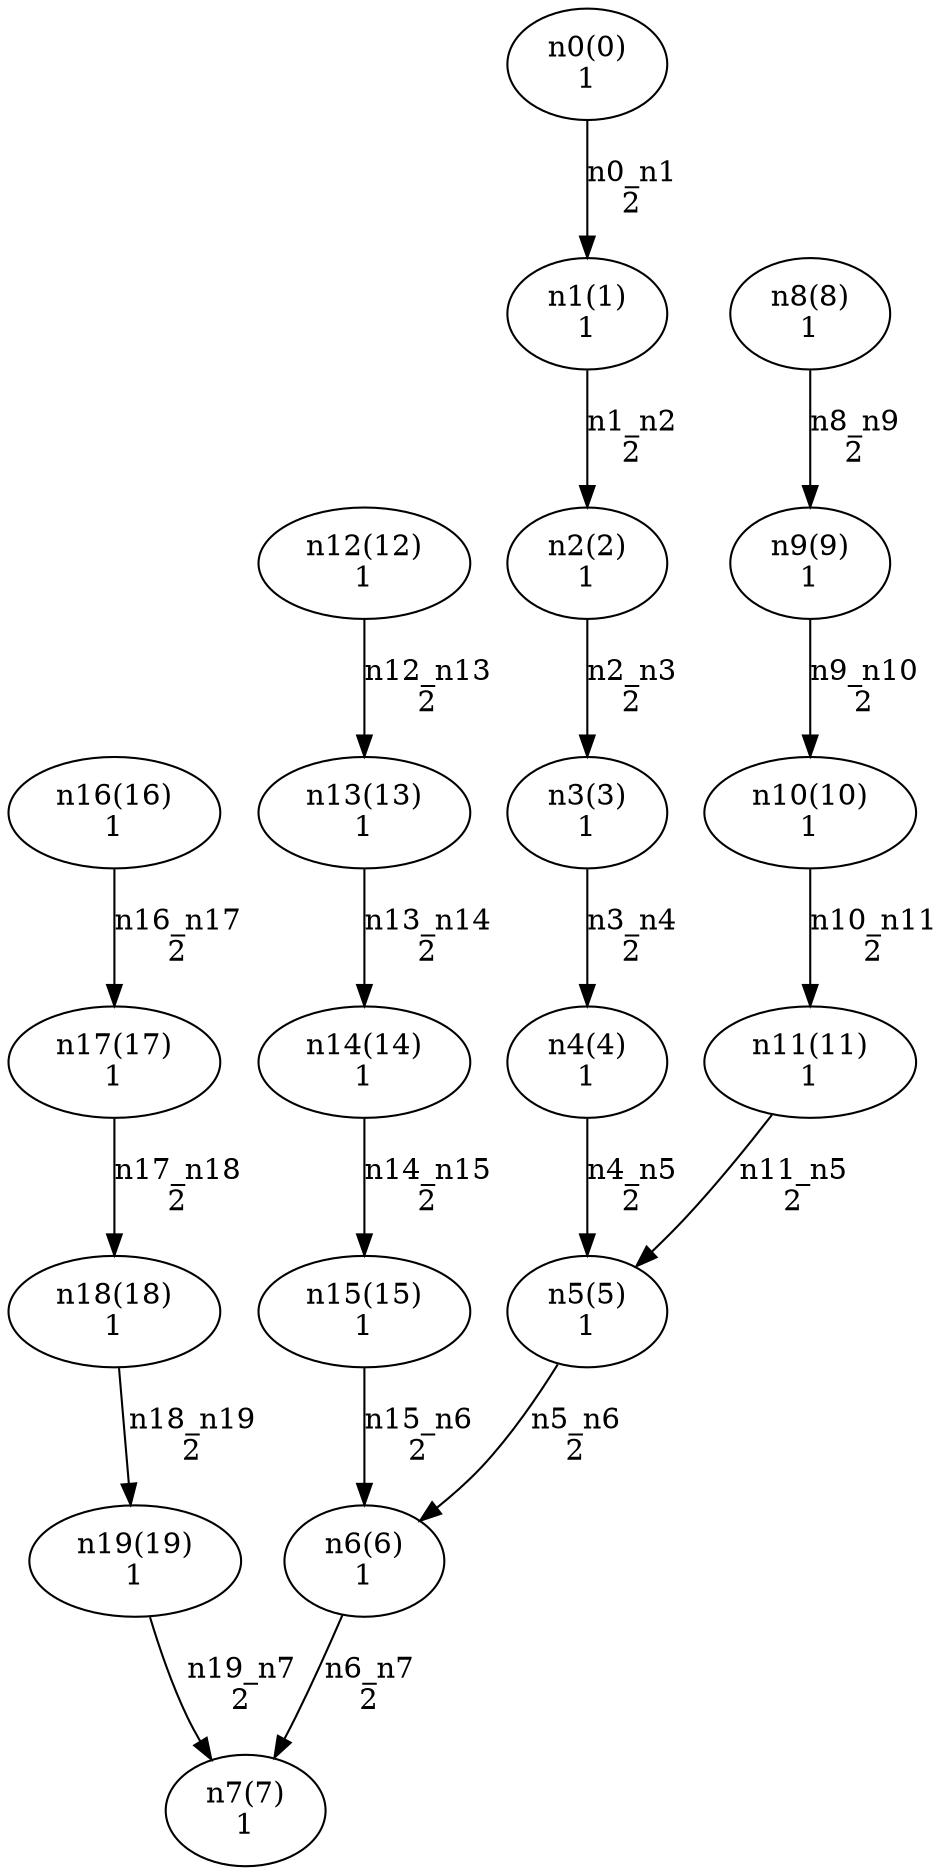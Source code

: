 digraph test_0 {
    size="28,40";
    n0 [ label="n0(0)\n1" ];
    n1 [ label="n1(1)\n1" ];
    n2 [ label="n2(2)\n1" ];
    n3 [ label="n3(3)\n1" ];
    n4 [ label="n4(4)\n1" ];
    n5 [ label="n5(5)\n1" ];
    n6 [ label="n6(6)\n1" ];
    n7 [ label="n7(7)\n1" ];
    n8 [ label="n8(8)\n1" ];
    n9 [ label="n9(9)\n1" ];
    n10 [ label="n10(10)\n1" ];
    n11 [ label="n11(11)\n1" ];
    n12 [ label="n12(12)\n1" ];
    n13 [ label="n13(13)\n1" ];
    n14 [ label="n14(14)\n1" ];
    n15 [ label="n15(15)\n1" ];
    n16 [ label="n16(16)\n1" ];
    n17 [ label="n17(17)\n1" ];
    n18 [ label="n18(18)\n1" ];
    n19 [ label="n19(19)\n1" ];

    n0 -> n1 [ label="n0_n1\n2" ];
    n1 -> n2 [ label="n1_n2\n2" ];
    n2 -> n3 [ label="n2_n3\n2" ];
    n3 -> n4 [ label="n3_n4\n2" ];
    n4 -> n5 [ label="n4_n5\n2" ];
    n5 -> n6 [ label="n5_n6\n2" ];
    n6 -> n7 [ label="n6_n7\n2" ];
    n8 -> n9 [ label="n8_n9\n2" ];
    n9 -> n10 [ label="n9_n10\n2" ];
    n10 -> n11 [ label="n10_n11\n2" ];
    n11 -> n5 [ label="n11_n5\n2" ];
    n12 -> n13 [ label="n12_n13\n2" ];
    n13 -> n14 [ label="n13_n14\n2" ];
    n14 -> n15 [ label="n14_n15\n2" ];
    n15 -> n6 [ label="n15_n6\n2" ];
    n16 -> n17 [ label="n16_n17\n2" ];
    n17 -> n18 [ label="n17_n18\n2" ];
    n18 -> n19 [ label="n18_n19\n2" ];
    n19 -> n7 [ label="n19_n7\n2" ];
}
